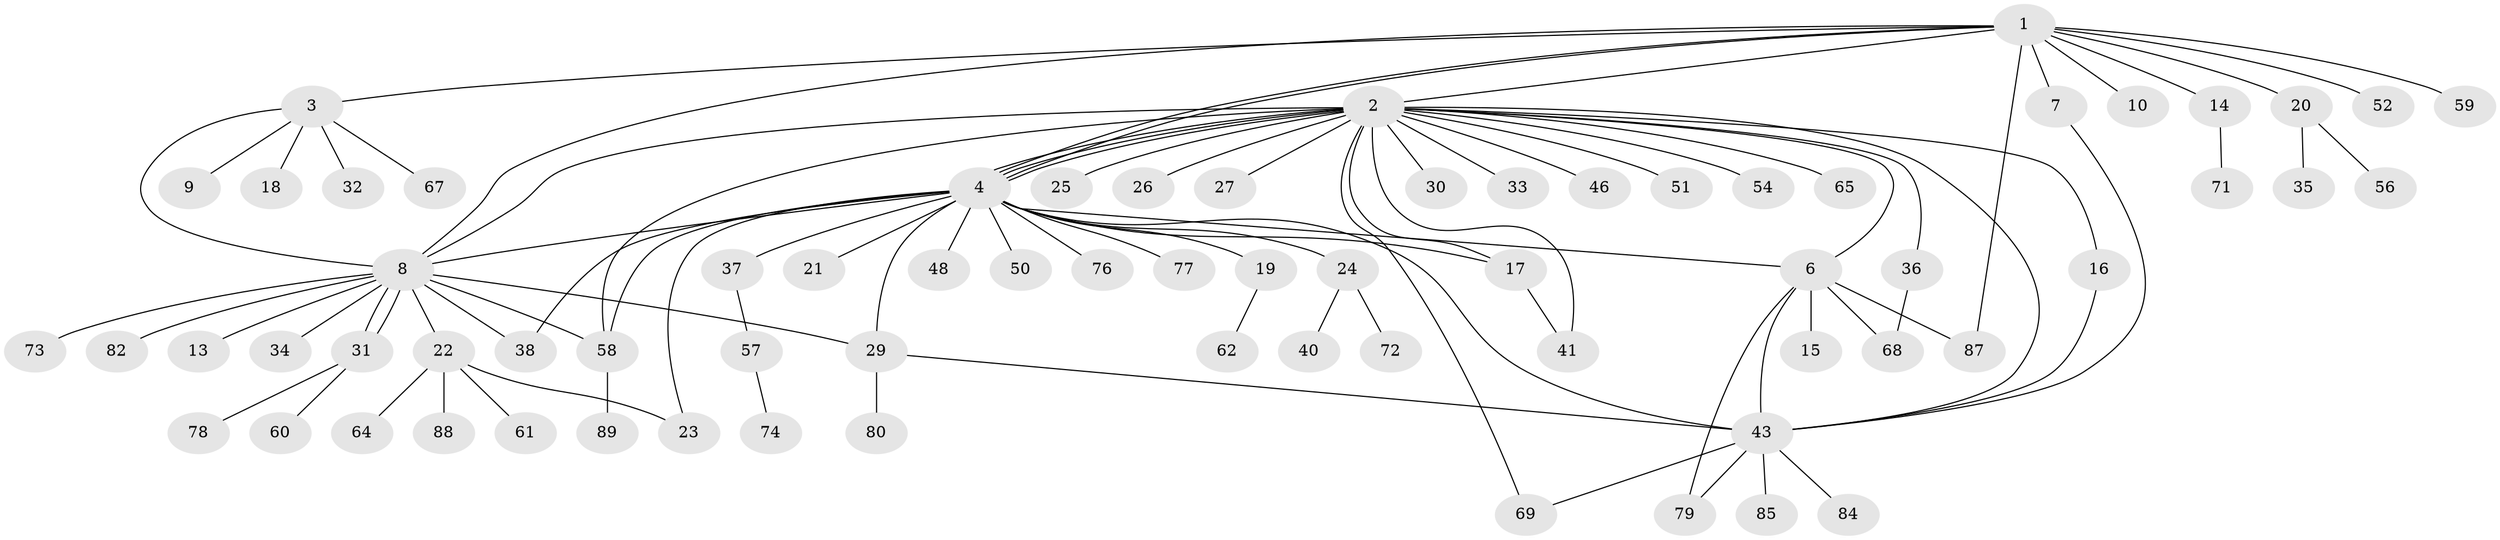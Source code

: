 // original degree distribution, {13: 0.011111111111111112, 22: 0.011111111111111112, 7: 0.011111111111111112, 21: 0.011111111111111112, 2: 0.24444444444444444, 8: 0.022222222222222223, 15: 0.011111111111111112, 1: 0.5555555555555556, 3: 0.044444444444444446, 4: 0.05555555555555555, 5: 0.022222222222222223}
// Generated by graph-tools (version 1.1) at 2025/41/03/06/25 10:41:45]
// undirected, 70 vertices, 94 edges
graph export_dot {
graph [start="1"]
  node [color=gray90,style=filled];
  1 [super="+28"];
  2 [super="+11"];
  3 [super="+39"];
  4 [super="+5"];
  6 [super="+63"];
  7;
  8 [super="+12"];
  9;
  10;
  13;
  14;
  15;
  16;
  17 [super="+55"];
  18;
  19;
  20 [super="+42"];
  21;
  22 [super="+47"];
  23;
  24 [super="+81"];
  25;
  26;
  27;
  29 [super="+66"];
  30 [super="+44"];
  31 [super="+49"];
  32 [super="+53"];
  33 [super="+45"];
  34;
  35;
  36;
  37;
  38;
  40;
  41;
  43 [super="+75"];
  46;
  48;
  50;
  51;
  52;
  54;
  56;
  57 [super="+70"];
  58 [super="+83"];
  59;
  60;
  61;
  62;
  64;
  65;
  67;
  68;
  69;
  71;
  72;
  73;
  74 [super="+86"];
  76;
  77;
  78;
  79;
  80;
  82;
  84;
  85;
  87 [super="+90"];
  88;
  89;
  1 -- 2;
  1 -- 3;
  1 -- 4;
  1 -- 4;
  1 -- 7;
  1 -- 8;
  1 -- 10;
  1 -- 14;
  1 -- 20;
  1 -- 52;
  1 -- 59;
  1 -- 87;
  2 -- 4;
  2 -- 4;
  2 -- 4;
  2 -- 6;
  2 -- 8;
  2 -- 16;
  2 -- 17;
  2 -- 25;
  2 -- 26;
  2 -- 27;
  2 -- 30;
  2 -- 36;
  2 -- 41;
  2 -- 43;
  2 -- 46;
  2 -- 54;
  2 -- 58 [weight=2];
  2 -- 65;
  2 -- 69;
  2 -- 33;
  2 -- 51;
  3 -- 8;
  3 -- 9;
  3 -- 18;
  3 -- 32;
  3 -- 67;
  4 -- 6;
  4 -- 8;
  4 -- 19;
  4 -- 21;
  4 -- 23;
  4 -- 24;
  4 -- 29;
  4 -- 37;
  4 -- 38;
  4 -- 48;
  4 -- 50;
  4 -- 58;
  4 -- 77;
  4 -- 43;
  4 -- 17;
  4 -- 76;
  6 -- 15;
  6 -- 68;
  6 -- 79;
  6 -- 43;
  6 -- 87;
  7 -- 43;
  8 -- 13;
  8 -- 22;
  8 -- 31;
  8 -- 31;
  8 -- 34;
  8 -- 38;
  8 -- 73;
  8 -- 82;
  8 -- 58;
  8 -- 29;
  14 -- 71;
  16 -- 43;
  17 -- 41;
  19 -- 62;
  20 -- 35;
  20 -- 56;
  22 -- 64;
  22 -- 23;
  22 -- 88;
  22 -- 61;
  24 -- 40;
  24 -- 72;
  29 -- 43;
  29 -- 80;
  31 -- 60;
  31 -- 78;
  36 -- 68;
  37 -- 57;
  43 -- 69;
  43 -- 84;
  43 -- 85;
  43 -- 79;
  57 -- 74;
  58 -- 89;
}
